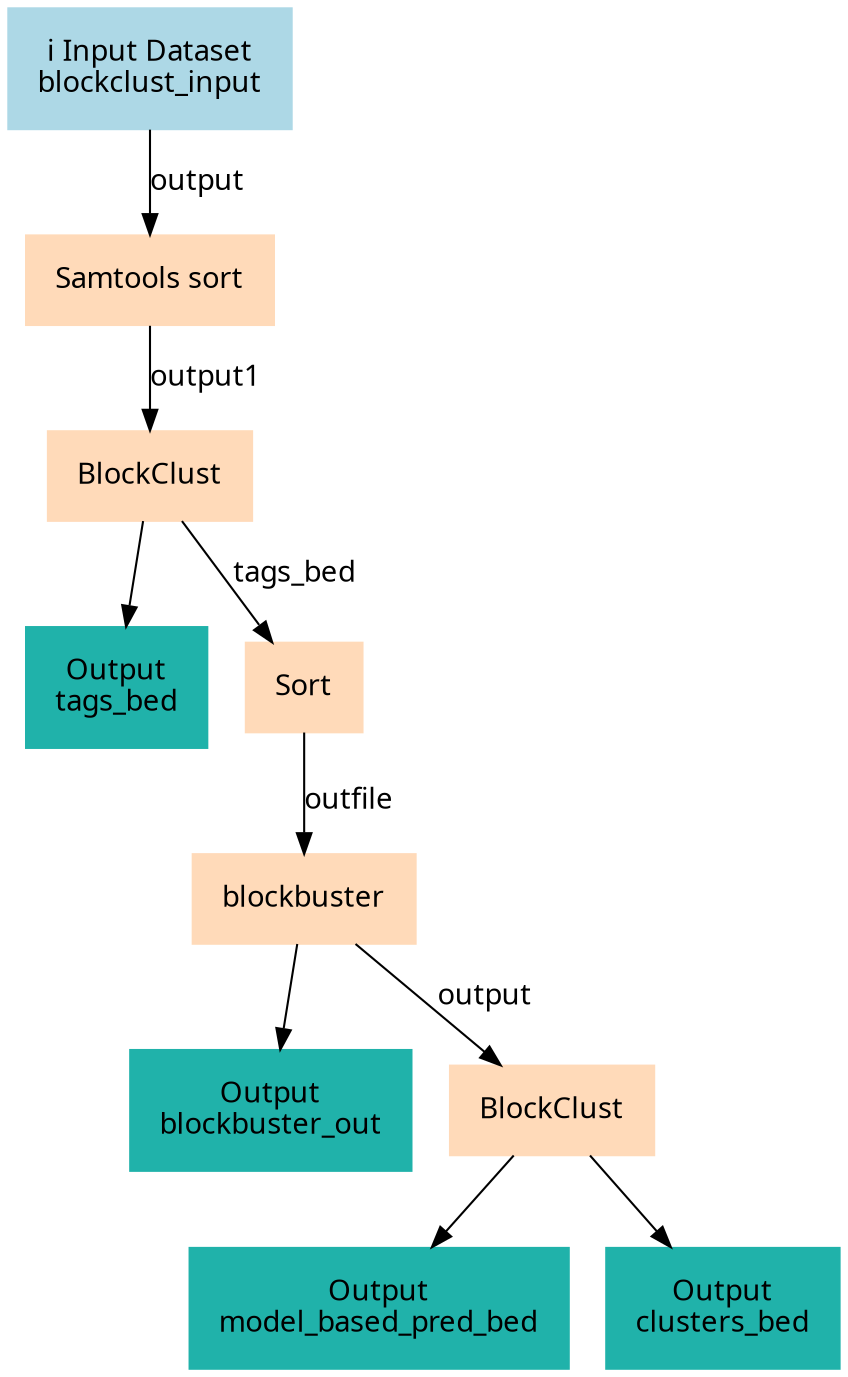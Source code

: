 digraph main {
  node [fontname="Atkinson Hyperlegible", shape=box, color=white,style=filled,color=peachpuff,margin="0.2,0.2"];
  edge [fontname="Atkinson Hyperlegible"];
  0[color=lightblue,label="ℹ️ Input Dataset\nblockclust_input"]
  1[label="Samtools sort"]
  0 -> 1 [label="output"]
  2[label="BlockClust"]
  1 -> 2 [label="output1"]
  k39f8722a844442f88104f81201804c9c[color=lightseagreen,label="Output\ntags_bed"]
  2 -> k39f8722a844442f88104f81201804c9c
  3[label="Sort"]
  2 -> 3 [label="tags_bed"]
  4[label="blockbuster"]
  3 -> 4 [label="outfile"]
  k95c21ce9e98844b9978e10a27b74d18e[color=lightseagreen,label="Output\nblockbuster_out"]
  4 -> k95c21ce9e98844b9978e10a27b74d18e
  5[label="BlockClust"]
  4 -> 5 [label="output"]
  k241feec19ffd4d289b65e58850198c6d[color=lightseagreen,label="Output\nmodel_based_pred_bed"]
  5 -> k241feec19ffd4d289b65e58850198c6d
  k287b4bae55a14f38b1c362ae60b4d950[color=lightseagreen,label="Output\nclusters_bed"]
  5 -> k287b4bae55a14f38b1c362ae60b4d950
}